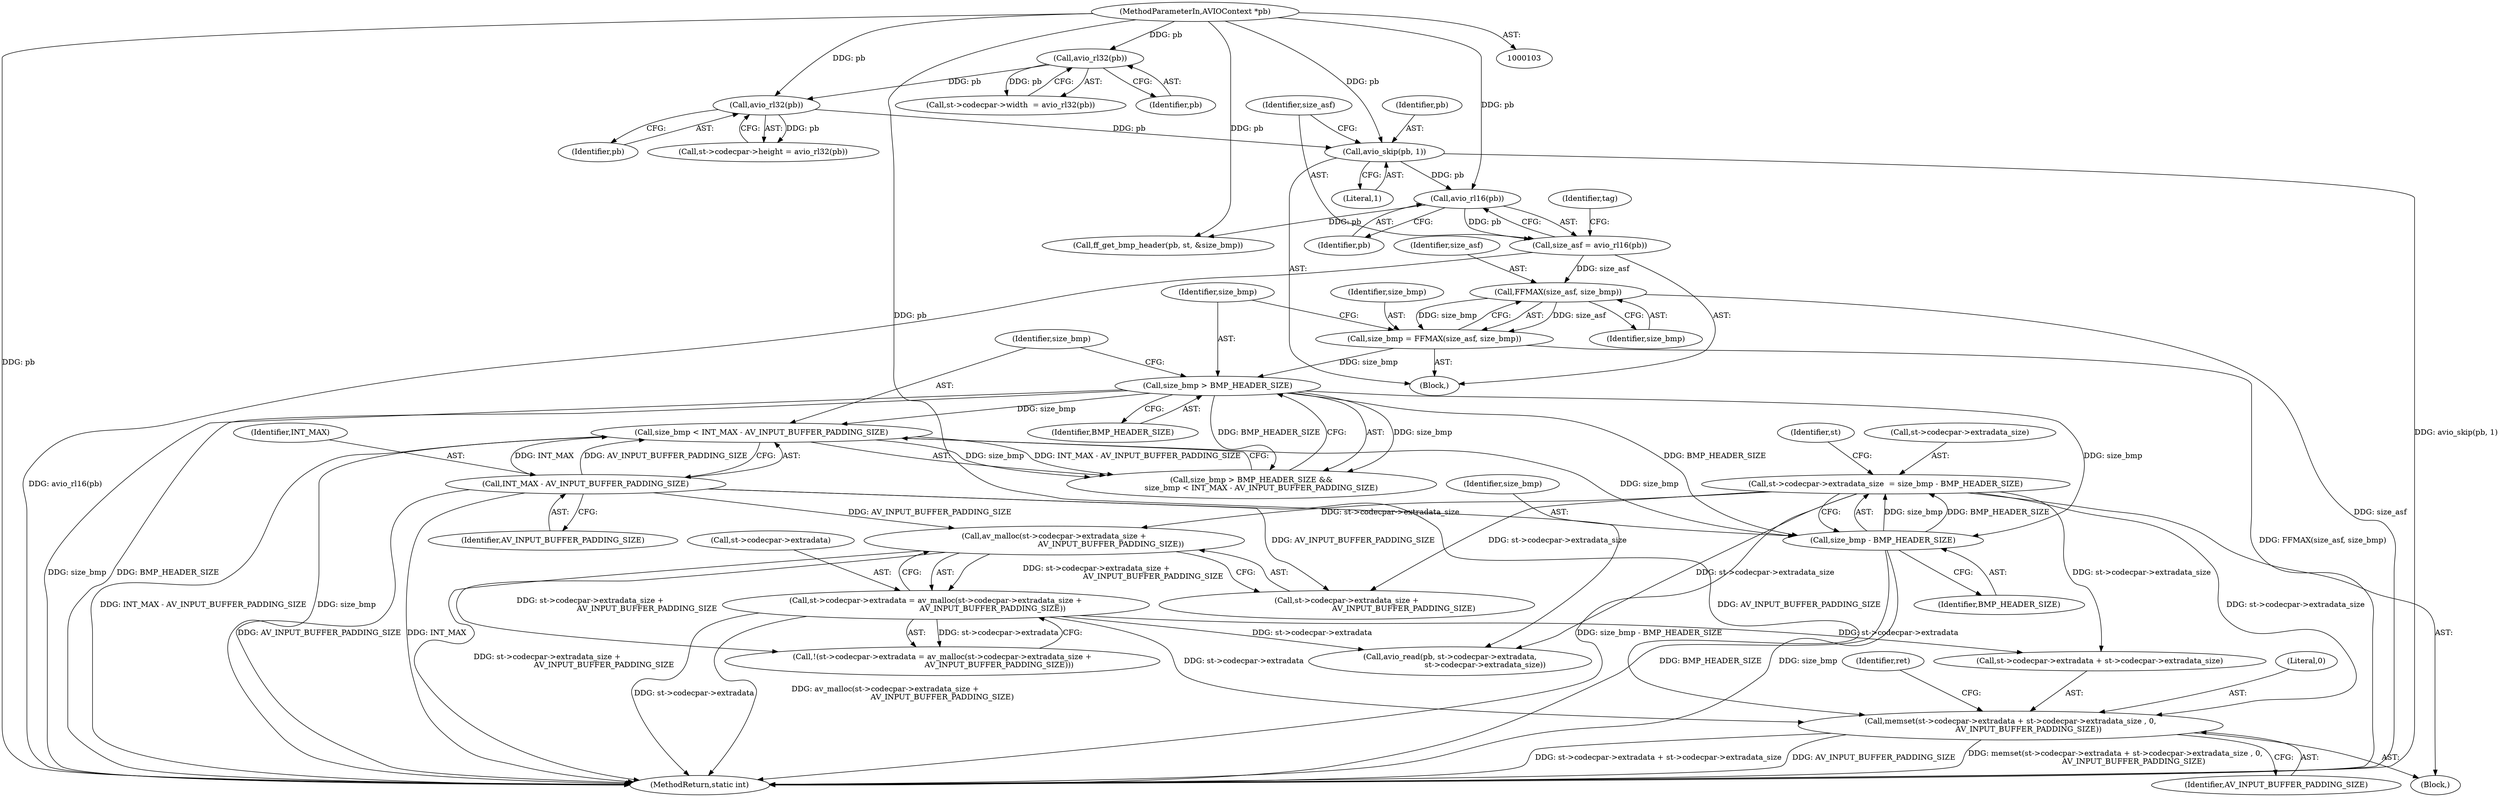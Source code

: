 digraph "0_FFmpeg_2b46ebdbff1d8dec7a3d8ea280a612b91a582869@API" {
"1000209" [label="(Call,memset(st->codecpar->extradata + st->codecpar->extradata_size , 0,\n               AV_INPUT_BUFFER_PADDING_SIZE))"];
"1000184" [label="(Call,st->codecpar->extradata = av_malloc(st->codecpar->extradata_size +\n                                               AV_INPUT_BUFFER_PADDING_SIZE))"];
"1000190" [label="(Call,av_malloc(st->codecpar->extradata_size +\n                                               AV_INPUT_BUFFER_PADDING_SIZE))"];
"1000173" [label="(Call,st->codecpar->extradata_size  = size_bmp - BMP_HEADER_SIZE)"];
"1000179" [label="(Call,size_bmp - BMP_HEADER_SIZE)"];
"1000163" [label="(Call,size_bmp > BMP_HEADER_SIZE)"];
"1000156" [label="(Call,size_bmp = FFMAX(size_asf, size_bmp))"];
"1000158" [label="(Call,FFMAX(size_asf, size_bmp))"];
"1000129" [label="(Call,size_asf = avio_rl16(pb))"];
"1000131" [label="(Call,avio_rl16(pb))"];
"1000126" [label="(Call,avio_skip(pb, 1))"];
"1000124" [label="(Call,avio_rl32(pb))"];
"1000116" [label="(Call,avio_rl32(pb))"];
"1000104" [label="(MethodParameterIn,AVIOContext *pb)"];
"1000166" [label="(Call,size_bmp < INT_MAX - AV_INPUT_BUFFER_PADDING_SIZE)"];
"1000168" [label="(Call,INT_MAX - AV_INPUT_BUFFER_PADDING_SIZE)"];
"1000124" [label="(Call,avio_rl32(pb))"];
"1000227" [label="(Call,avio_read(pb, st->codecpar->extradata,\n                             st->codecpar->extradata_size))"];
"1000171" [label="(Block,)"];
"1000126" [label="(Call,avio_skip(pb, 1))"];
"1000162" [label="(Call,size_bmp > BMP_HEADER_SIZE &&\n        size_bmp < INT_MAX - AV_INPUT_BUFFER_PADDING_SIZE)"];
"1000160" [label="(Identifier,size_bmp)"];
"1000167" [label="(Identifier,size_bmp)"];
"1000156" [label="(Call,size_bmp = FFMAX(size_asf, size_bmp))"];
"1000129" [label="(Call,size_asf = avio_rl16(pb))"];
"1000184" [label="(Call,st->codecpar->extradata = av_malloc(st->codecpar->extradata_size +\n                                               AV_INPUT_BUFFER_PADDING_SIZE))"];
"1000165" [label="(Identifier,BMP_HEADER_SIZE)"];
"1000164" [label="(Identifier,size_bmp)"];
"1000180" [label="(Identifier,size_bmp)"];
"1000127" [label="(Identifier,pb)"];
"1000118" [label="(Call,st->codecpar->height = avio_rl32(pb))"];
"1000210" [label="(Call,st->codecpar->extradata + st->codecpar->extradata_size)"];
"1000157" [label="(Identifier,size_bmp)"];
"1000125" [label="(Identifier,pb)"];
"1000159" [label="(Identifier,size_asf)"];
"1000163" [label="(Call,size_bmp > BMP_HEADER_SIZE)"];
"1000170" [label="(Identifier,AV_INPUT_BUFFER_PADDING_SIZE)"];
"1000190" [label="(Call,av_malloc(st->codecpar->extradata_size +\n                                               AV_INPUT_BUFFER_PADDING_SIZE))"];
"1000131" [label="(Call,avio_rl16(pb))"];
"1000191" [label="(Call,st->codecpar->extradata_size +\n                                               AV_INPUT_BUFFER_PADDING_SIZE)"];
"1000168" [label="(Call,INT_MAX - AV_INPUT_BUFFER_PADDING_SIZE)"];
"1000166" [label="(Call,size_bmp < INT_MAX - AV_INPUT_BUFFER_PADDING_SIZE)"];
"1000132" [label="(Identifier,pb)"];
"1000104" [label="(MethodParameterIn,AVIOContext *pb)"];
"1000110" [label="(Call,st->codecpar->width  = avio_rl32(pb))"];
"1000221" [label="(Literal,0)"];
"1000187" [label="(Identifier,st)"];
"1000106" [label="(Block,)"];
"1000173" [label="(Call,st->codecpar->extradata_size  = size_bmp - BMP_HEADER_SIZE)"];
"1000183" [label="(Call,!(st->codecpar->extradata = av_malloc(st->codecpar->extradata_size +\n                                               AV_INPUT_BUFFER_PADDING_SIZE)))"];
"1000158" [label="(Call,FFMAX(size_asf, size_bmp))"];
"1000222" [label="(Identifier,AV_INPUT_BUFFER_PADDING_SIZE)"];
"1000179" [label="(Call,size_bmp - BMP_HEADER_SIZE)"];
"1000128" [label="(Literal,1)"];
"1000116" [label="(Call,avio_rl32(pb))"];
"1000226" [label="(Identifier,ret)"];
"1000209" [label="(Call,memset(st->codecpar->extradata + st->codecpar->extradata_size , 0,\n               AV_INPUT_BUFFER_PADDING_SIZE))"];
"1000134" [label="(Identifier,tag)"];
"1000169" [label="(Identifier,INT_MAX)"];
"1000244" [label="(MethodReturn,static int)"];
"1000135" [label="(Call,ff_get_bmp_header(pb, st, &size_bmp))"];
"1000117" [label="(Identifier,pb)"];
"1000181" [label="(Identifier,BMP_HEADER_SIZE)"];
"1000185" [label="(Call,st->codecpar->extradata)"];
"1000174" [label="(Call,st->codecpar->extradata_size)"];
"1000130" [label="(Identifier,size_asf)"];
"1000209" -> "1000171"  [label="AST: "];
"1000209" -> "1000222"  [label="CFG: "];
"1000210" -> "1000209"  [label="AST: "];
"1000221" -> "1000209"  [label="AST: "];
"1000222" -> "1000209"  [label="AST: "];
"1000226" -> "1000209"  [label="CFG: "];
"1000209" -> "1000244"  [label="DDG: memset(st->codecpar->extradata + st->codecpar->extradata_size , 0,\n               AV_INPUT_BUFFER_PADDING_SIZE)"];
"1000209" -> "1000244"  [label="DDG: st->codecpar->extradata + st->codecpar->extradata_size"];
"1000209" -> "1000244"  [label="DDG: AV_INPUT_BUFFER_PADDING_SIZE"];
"1000184" -> "1000209"  [label="DDG: st->codecpar->extradata"];
"1000173" -> "1000209"  [label="DDG: st->codecpar->extradata_size"];
"1000168" -> "1000209"  [label="DDG: AV_INPUT_BUFFER_PADDING_SIZE"];
"1000184" -> "1000183"  [label="AST: "];
"1000184" -> "1000190"  [label="CFG: "];
"1000185" -> "1000184"  [label="AST: "];
"1000190" -> "1000184"  [label="AST: "];
"1000183" -> "1000184"  [label="CFG: "];
"1000184" -> "1000244"  [label="DDG: st->codecpar->extradata"];
"1000184" -> "1000244"  [label="DDG: av_malloc(st->codecpar->extradata_size +\n                                               AV_INPUT_BUFFER_PADDING_SIZE)"];
"1000184" -> "1000183"  [label="DDG: st->codecpar->extradata"];
"1000190" -> "1000184"  [label="DDG: st->codecpar->extradata_size +\n                                               AV_INPUT_BUFFER_PADDING_SIZE"];
"1000184" -> "1000210"  [label="DDG: st->codecpar->extradata"];
"1000184" -> "1000227"  [label="DDG: st->codecpar->extradata"];
"1000190" -> "1000191"  [label="CFG: "];
"1000191" -> "1000190"  [label="AST: "];
"1000190" -> "1000244"  [label="DDG: st->codecpar->extradata_size +\n                                               AV_INPUT_BUFFER_PADDING_SIZE"];
"1000190" -> "1000183"  [label="DDG: st->codecpar->extradata_size +\n                                               AV_INPUT_BUFFER_PADDING_SIZE"];
"1000173" -> "1000190"  [label="DDG: st->codecpar->extradata_size"];
"1000168" -> "1000190"  [label="DDG: AV_INPUT_BUFFER_PADDING_SIZE"];
"1000173" -> "1000171"  [label="AST: "];
"1000173" -> "1000179"  [label="CFG: "];
"1000174" -> "1000173"  [label="AST: "];
"1000179" -> "1000173"  [label="AST: "];
"1000187" -> "1000173"  [label="CFG: "];
"1000173" -> "1000244"  [label="DDG: size_bmp - BMP_HEADER_SIZE"];
"1000179" -> "1000173"  [label="DDG: size_bmp"];
"1000179" -> "1000173"  [label="DDG: BMP_HEADER_SIZE"];
"1000173" -> "1000191"  [label="DDG: st->codecpar->extradata_size"];
"1000173" -> "1000210"  [label="DDG: st->codecpar->extradata_size"];
"1000173" -> "1000227"  [label="DDG: st->codecpar->extradata_size"];
"1000179" -> "1000181"  [label="CFG: "];
"1000180" -> "1000179"  [label="AST: "];
"1000181" -> "1000179"  [label="AST: "];
"1000179" -> "1000244"  [label="DDG: BMP_HEADER_SIZE"];
"1000179" -> "1000244"  [label="DDG: size_bmp"];
"1000163" -> "1000179"  [label="DDG: size_bmp"];
"1000163" -> "1000179"  [label="DDG: BMP_HEADER_SIZE"];
"1000166" -> "1000179"  [label="DDG: size_bmp"];
"1000163" -> "1000162"  [label="AST: "];
"1000163" -> "1000165"  [label="CFG: "];
"1000164" -> "1000163"  [label="AST: "];
"1000165" -> "1000163"  [label="AST: "];
"1000167" -> "1000163"  [label="CFG: "];
"1000162" -> "1000163"  [label="CFG: "];
"1000163" -> "1000244"  [label="DDG: size_bmp"];
"1000163" -> "1000244"  [label="DDG: BMP_HEADER_SIZE"];
"1000163" -> "1000162"  [label="DDG: size_bmp"];
"1000163" -> "1000162"  [label="DDG: BMP_HEADER_SIZE"];
"1000156" -> "1000163"  [label="DDG: size_bmp"];
"1000163" -> "1000166"  [label="DDG: size_bmp"];
"1000156" -> "1000106"  [label="AST: "];
"1000156" -> "1000158"  [label="CFG: "];
"1000157" -> "1000156"  [label="AST: "];
"1000158" -> "1000156"  [label="AST: "];
"1000164" -> "1000156"  [label="CFG: "];
"1000156" -> "1000244"  [label="DDG: FFMAX(size_asf, size_bmp)"];
"1000158" -> "1000156"  [label="DDG: size_asf"];
"1000158" -> "1000156"  [label="DDG: size_bmp"];
"1000158" -> "1000160"  [label="CFG: "];
"1000159" -> "1000158"  [label="AST: "];
"1000160" -> "1000158"  [label="AST: "];
"1000158" -> "1000244"  [label="DDG: size_asf"];
"1000129" -> "1000158"  [label="DDG: size_asf"];
"1000129" -> "1000106"  [label="AST: "];
"1000129" -> "1000131"  [label="CFG: "];
"1000130" -> "1000129"  [label="AST: "];
"1000131" -> "1000129"  [label="AST: "];
"1000134" -> "1000129"  [label="CFG: "];
"1000129" -> "1000244"  [label="DDG: avio_rl16(pb)"];
"1000131" -> "1000129"  [label="DDG: pb"];
"1000131" -> "1000132"  [label="CFG: "];
"1000132" -> "1000131"  [label="AST: "];
"1000126" -> "1000131"  [label="DDG: pb"];
"1000104" -> "1000131"  [label="DDG: pb"];
"1000131" -> "1000135"  [label="DDG: pb"];
"1000126" -> "1000106"  [label="AST: "];
"1000126" -> "1000128"  [label="CFG: "];
"1000127" -> "1000126"  [label="AST: "];
"1000128" -> "1000126"  [label="AST: "];
"1000130" -> "1000126"  [label="CFG: "];
"1000126" -> "1000244"  [label="DDG: avio_skip(pb, 1)"];
"1000124" -> "1000126"  [label="DDG: pb"];
"1000104" -> "1000126"  [label="DDG: pb"];
"1000124" -> "1000118"  [label="AST: "];
"1000124" -> "1000125"  [label="CFG: "];
"1000125" -> "1000124"  [label="AST: "];
"1000118" -> "1000124"  [label="CFG: "];
"1000124" -> "1000118"  [label="DDG: pb"];
"1000116" -> "1000124"  [label="DDG: pb"];
"1000104" -> "1000124"  [label="DDG: pb"];
"1000116" -> "1000110"  [label="AST: "];
"1000116" -> "1000117"  [label="CFG: "];
"1000117" -> "1000116"  [label="AST: "];
"1000110" -> "1000116"  [label="CFG: "];
"1000116" -> "1000110"  [label="DDG: pb"];
"1000104" -> "1000116"  [label="DDG: pb"];
"1000104" -> "1000103"  [label="AST: "];
"1000104" -> "1000244"  [label="DDG: pb"];
"1000104" -> "1000135"  [label="DDG: pb"];
"1000104" -> "1000227"  [label="DDG: pb"];
"1000166" -> "1000162"  [label="AST: "];
"1000166" -> "1000168"  [label="CFG: "];
"1000167" -> "1000166"  [label="AST: "];
"1000168" -> "1000166"  [label="AST: "];
"1000162" -> "1000166"  [label="CFG: "];
"1000166" -> "1000244"  [label="DDG: INT_MAX - AV_INPUT_BUFFER_PADDING_SIZE"];
"1000166" -> "1000244"  [label="DDG: size_bmp"];
"1000166" -> "1000162"  [label="DDG: size_bmp"];
"1000166" -> "1000162"  [label="DDG: INT_MAX - AV_INPUT_BUFFER_PADDING_SIZE"];
"1000168" -> "1000166"  [label="DDG: INT_MAX"];
"1000168" -> "1000166"  [label="DDG: AV_INPUT_BUFFER_PADDING_SIZE"];
"1000168" -> "1000170"  [label="CFG: "];
"1000169" -> "1000168"  [label="AST: "];
"1000170" -> "1000168"  [label="AST: "];
"1000168" -> "1000244"  [label="DDG: AV_INPUT_BUFFER_PADDING_SIZE"];
"1000168" -> "1000244"  [label="DDG: INT_MAX"];
"1000168" -> "1000191"  [label="DDG: AV_INPUT_BUFFER_PADDING_SIZE"];
}
